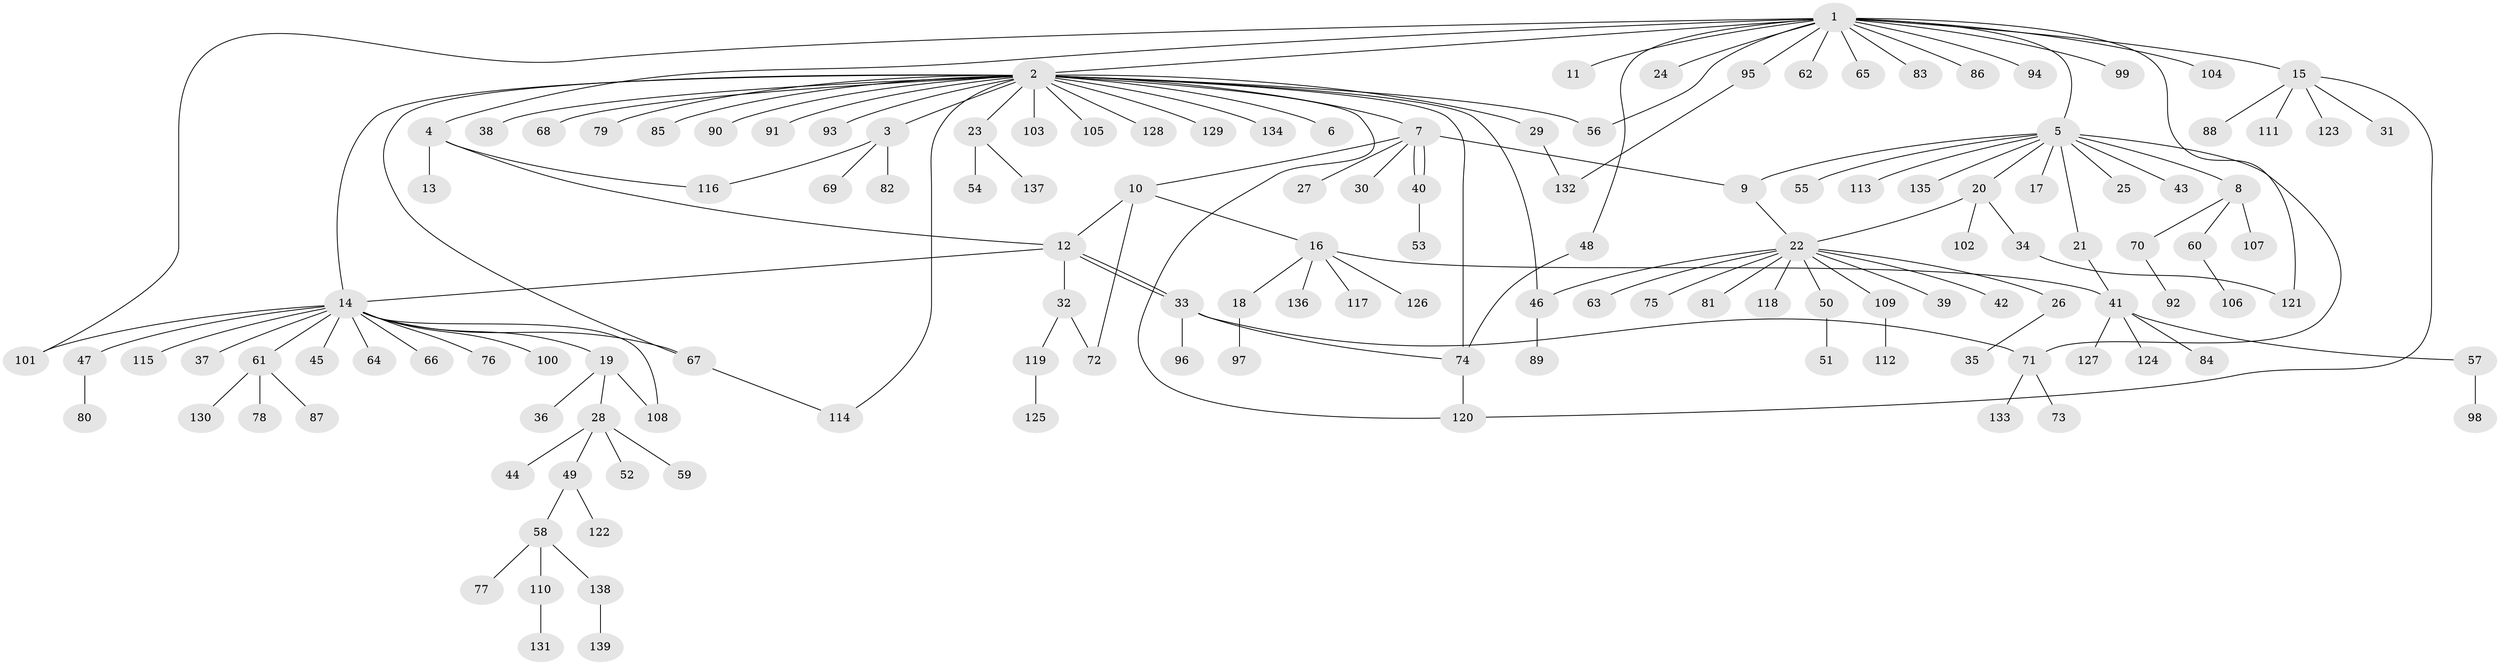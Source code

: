 // coarse degree distribution, {36: 0.014492753623188406, 4: 0.07246376811594203, 12: 0.014492753623188406, 1: 0.6956521739130435, 6: 0.014492753623188406, 3: 0.014492753623188406, 5: 0.014492753623188406, 7: 0.014492753623188406, 9: 0.014492753623188406, 2: 0.13043478260869565}
// Generated by graph-tools (version 1.1) at 2025/18/03/04/25 18:18:04]
// undirected, 139 vertices, 160 edges
graph export_dot {
graph [start="1"]
  node [color=gray90,style=filled];
  1;
  2;
  3;
  4;
  5;
  6;
  7;
  8;
  9;
  10;
  11;
  12;
  13;
  14;
  15;
  16;
  17;
  18;
  19;
  20;
  21;
  22;
  23;
  24;
  25;
  26;
  27;
  28;
  29;
  30;
  31;
  32;
  33;
  34;
  35;
  36;
  37;
  38;
  39;
  40;
  41;
  42;
  43;
  44;
  45;
  46;
  47;
  48;
  49;
  50;
  51;
  52;
  53;
  54;
  55;
  56;
  57;
  58;
  59;
  60;
  61;
  62;
  63;
  64;
  65;
  66;
  67;
  68;
  69;
  70;
  71;
  72;
  73;
  74;
  75;
  76;
  77;
  78;
  79;
  80;
  81;
  82;
  83;
  84;
  85;
  86;
  87;
  88;
  89;
  90;
  91;
  92;
  93;
  94;
  95;
  96;
  97;
  98;
  99;
  100;
  101;
  102;
  103;
  104;
  105;
  106;
  107;
  108;
  109;
  110;
  111;
  112;
  113;
  114;
  115;
  116;
  117;
  118;
  119;
  120;
  121;
  122;
  123;
  124;
  125;
  126;
  127;
  128;
  129;
  130;
  131;
  132;
  133;
  134;
  135;
  136;
  137;
  138;
  139;
  1 -- 2;
  1 -- 4;
  1 -- 5;
  1 -- 11;
  1 -- 15;
  1 -- 24;
  1 -- 48;
  1 -- 56;
  1 -- 62;
  1 -- 65;
  1 -- 83;
  1 -- 86;
  1 -- 94;
  1 -- 95;
  1 -- 99;
  1 -- 101;
  1 -- 104;
  1 -- 121;
  2 -- 3;
  2 -- 6;
  2 -- 7;
  2 -- 14;
  2 -- 23;
  2 -- 29;
  2 -- 38;
  2 -- 46;
  2 -- 56;
  2 -- 67;
  2 -- 68;
  2 -- 74;
  2 -- 79;
  2 -- 85;
  2 -- 90;
  2 -- 91;
  2 -- 93;
  2 -- 103;
  2 -- 105;
  2 -- 114;
  2 -- 120;
  2 -- 128;
  2 -- 129;
  2 -- 134;
  3 -- 69;
  3 -- 82;
  3 -- 116;
  4 -- 12;
  4 -- 13;
  4 -- 116;
  5 -- 8;
  5 -- 9;
  5 -- 17;
  5 -- 20;
  5 -- 21;
  5 -- 25;
  5 -- 43;
  5 -- 55;
  5 -- 71;
  5 -- 113;
  5 -- 135;
  7 -- 9;
  7 -- 10;
  7 -- 27;
  7 -- 30;
  7 -- 40;
  7 -- 40;
  8 -- 60;
  8 -- 70;
  8 -- 107;
  9 -- 22;
  10 -- 12;
  10 -- 16;
  10 -- 72;
  12 -- 14;
  12 -- 32;
  12 -- 33;
  12 -- 33;
  14 -- 19;
  14 -- 37;
  14 -- 45;
  14 -- 47;
  14 -- 61;
  14 -- 64;
  14 -- 66;
  14 -- 67;
  14 -- 76;
  14 -- 100;
  14 -- 101;
  14 -- 108;
  14 -- 115;
  15 -- 31;
  15 -- 88;
  15 -- 111;
  15 -- 120;
  15 -- 123;
  16 -- 18;
  16 -- 41;
  16 -- 117;
  16 -- 126;
  16 -- 136;
  18 -- 97;
  19 -- 28;
  19 -- 36;
  19 -- 108;
  20 -- 22;
  20 -- 34;
  20 -- 102;
  21 -- 41;
  22 -- 26;
  22 -- 39;
  22 -- 42;
  22 -- 46;
  22 -- 50;
  22 -- 63;
  22 -- 75;
  22 -- 81;
  22 -- 109;
  22 -- 118;
  23 -- 54;
  23 -- 137;
  26 -- 35;
  28 -- 44;
  28 -- 49;
  28 -- 52;
  28 -- 59;
  29 -- 132;
  32 -- 72;
  32 -- 119;
  33 -- 71;
  33 -- 74;
  33 -- 96;
  34 -- 121;
  40 -- 53;
  41 -- 57;
  41 -- 84;
  41 -- 124;
  41 -- 127;
  46 -- 89;
  47 -- 80;
  48 -- 74;
  49 -- 58;
  49 -- 122;
  50 -- 51;
  57 -- 98;
  58 -- 77;
  58 -- 110;
  58 -- 138;
  60 -- 106;
  61 -- 78;
  61 -- 87;
  61 -- 130;
  67 -- 114;
  70 -- 92;
  71 -- 73;
  71 -- 133;
  74 -- 120;
  95 -- 132;
  109 -- 112;
  110 -- 131;
  119 -- 125;
  138 -- 139;
}
